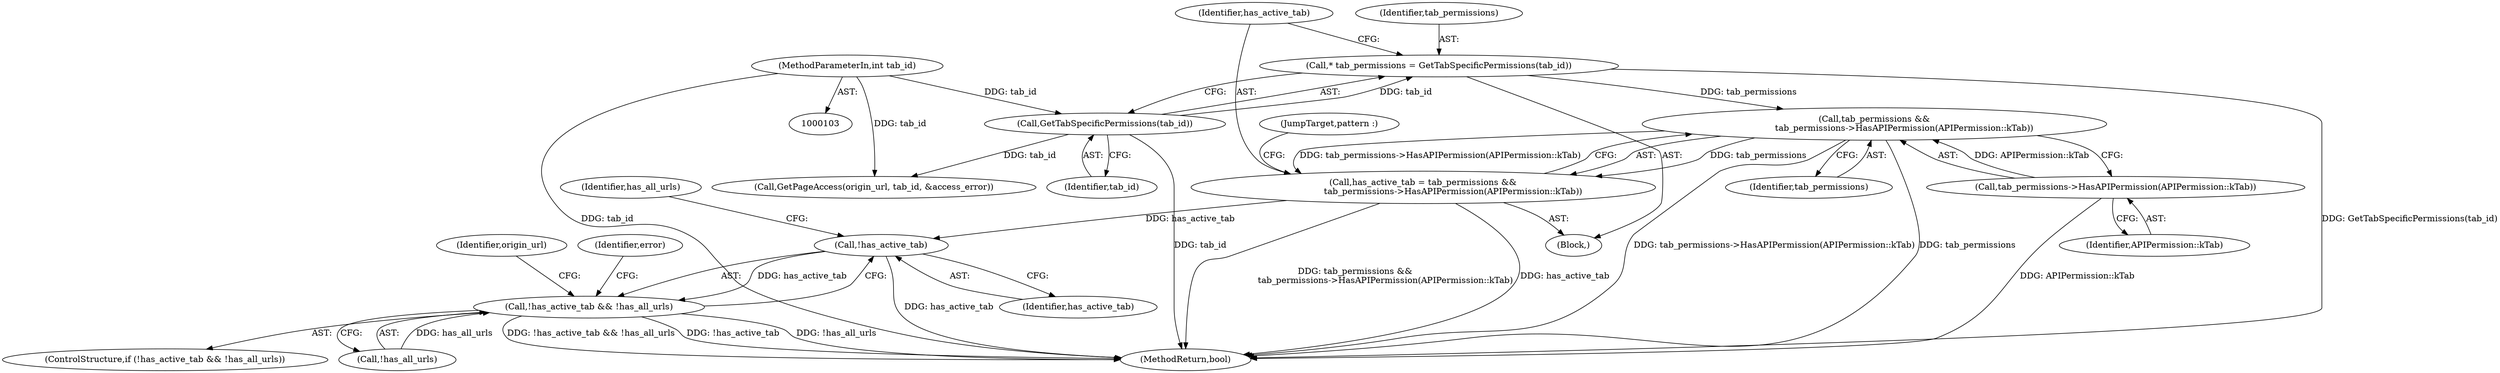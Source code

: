 digraph "0_Chrome_e13eb21898c7eba584f680e3d17ca1b9e28bc505_0@pointer" {
"1000155" [label="(Call,tab_permissions &&\n                      tab_permissions->HasAPIPermission(APIPermission::kTab))"];
"1000149" [label="(Call,* tab_permissions = GetTabSpecificPermissions(tab_id))"];
"1000151" [label="(Call,GetTabSpecificPermissions(tab_id))"];
"1000105" [label="(MethodParameterIn,int tab_id)"];
"1000157" [label="(Call,tab_permissions->HasAPIPermission(APIPermission::kTab))"];
"1000153" [label="(Call,has_active_tab = tab_permissions &&\n                      tab_permissions->HasAPIPermission(APIPermission::kTab))"];
"1000180" [label="(Call,!has_active_tab)"];
"1000179" [label="(Call,!has_active_tab && !has_all_urls)"];
"1000130" [label="(Block,)"];
"1000277" [label="(MethodReturn,bool)"];
"1000182" [label="(Call,!has_all_urls)"];
"1000179" [label="(Call,!has_active_tab && !has_all_urls)"];
"1000151" [label="(Call,GetTabSpecificPermissions(tab_id))"];
"1000157" [label="(Call,tab_permissions->HasAPIPermission(APIPermission::kTab))"];
"1000180" [label="(Call,!has_active_tab)"];
"1000196" [label="(Identifier,origin_url)"];
"1000178" [label="(ControlStructure,if (!has_active_tab && !has_all_urls))"];
"1000186" [label="(Identifier,error)"];
"1000156" [label="(Identifier,tab_permissions)"];
"1000150" [label="(Identifier,tab_permissions)"];
"1000152" [label="(Identifier,tab_id)"];
"1000159" [label="(JumpTarget,pattern :)"];
"1000149" [label="(Call,* tab_permissions = GetTabSpecificPermissions(tab_id))"];
"1000183" [label="(Identifier,has_all_urls)"];
"1000158" [label="(Identifier,APIPermission::kTab)"];
"1000195" [label="(Call,GetPageAccess(origin_url, tab_id, &access_error))"];
"1000181" [label="(Identifier,has_active_tab)"];
"1000155" [label="(Call,tab_permissions &&\n                      tab_permissions->HasAPIPermission(APIPermission::kTab))"];
"1000154" [label="(Identifier,has_active_tab)"];
"1000153" [label="(Call,has_active_tab = tab_permissions &&\n                      tab_permissions->HasAPIPermission(APIPermission::kTab))"];
"1000105" [label="(MethodParameterIn,int tab_id)"];
"1000155" -> "1000153"  [label="AST: "];
"1000155" -> "1000156"  [label="CFG: "];
"1000155" -> "1000157"  [label="CFG: "];
"1000156" -> "1000155"  [label="AST: "];
"1000157" -> "1000155"  [label="AST: "];
"1000153" -> "1000155"  [label="CFG: "];
"1000155" -> "1000277"  [label="DDG: tab_permissions->HasAPIPermission(APIPermission::kTab)"];
"1000155" -> "1000277"  [label="DDG: tab_permissions"];
"1000155" -> "1000153"  [label="DDG: tab_permissions"];
"1000155" -> "1000153"  [label="DDG: tab_permissions->HasAPIPermission(APIPermission::kTab)"];
"1000149" -> "1000155"  [label="DDG: tab_permissions"];
"1000157" -> "1000155"  [label="DDG: APIPermission::kTab"];
"1000149" -> "1000130"  [label="AST: "];
"1000149" -> "1000151"  [label="CFG: "];
"1000150" -> "1000149"  [label="AST: "];
"1000151" -> "1000149"  [label="AST: "];
"1000154" -> "1000149"  [label="CFG: "];
"1000149" -> "1000277"  [label="DDG: GetTabSpecificPermissions(tab_id)"];
"1000151" -> "1000149"  [label="DDG: tab_id"];
"1000151" -> "1000152"  [label="CFG: "];
"1000152" -> "1000151"  [label="AST: "];
"1000151" -> "1000277"  [label="DDG: tab_id"];
"1000105" -> "1000151"  [label="DDG: tab_id"];
"1000151" -> "1000195"  [label="DDG: tab_id"];
"1000105" -> "1000103"  [label="AST: "];
"1000105" -> "1000277"  [label="DDG: tab_id"];
"1000105" -> "1000195"  [label="DDG: tab_id"];
"1000157" -> "1000158"  [label="CFG: "];
"1000158" -> "1000157"  [label="AST: "];
"1000157" -> "1000277"  [label="DDG: APIPermission::kTab"];
"1000153" -> "1000130"  [label="AST: "];
"1000154" -> "1000153"  [label="AST: "];
"1000159" -> "1000153"  [label="CFG: "];
"1000153" -> "1000277"  [label="DDG: tab_permissions &&\n                      tab_permissions->HasAPIPermission(APIPermission::kTab)"];
"1000153" -> "1000277"  [label="DDG: has_active_tab"];
"1000153" -> "1000180"  [label="DDG: has_active_tab"];
"1000180" -> "1000179"  [label="AST: "];
"1000180" -> "1000181"  [label="CFG: "];
"1000181" -> "1000180"  [label="AST: "];
"1000183" -> "1000180"  [label="CFG: "];
"1000179" -> "1000180"  [label="CFG: "];
"1000180" -> "1000277"  [label="DDG: has_active_tab"];
"1000180" -> "1000179"  [label="DDG: has_active_tab"];
"1000179" -> "1000178"  [label="AST: "];
"1000179" -> "1000182"  [label="CFG: "];
"1000182" -> "1000179"  [label="AST: "];
"1000186" -> "1000179"  [label="CFG: "];
"1000196" -> "1000179"  [label="CFG: "];
"1000179" -> "1000277"  [label="DDG: !has_all_urls"];
"1000179" -> "1000277"  [label="DDG: !has_active_tab && !has_all_urls"];
"1000179" -> "1000277"  [label="DDG: !has_active_tab"];
"1000182" -> "1000179"  [label="DDG: has_all_urls"];
}
